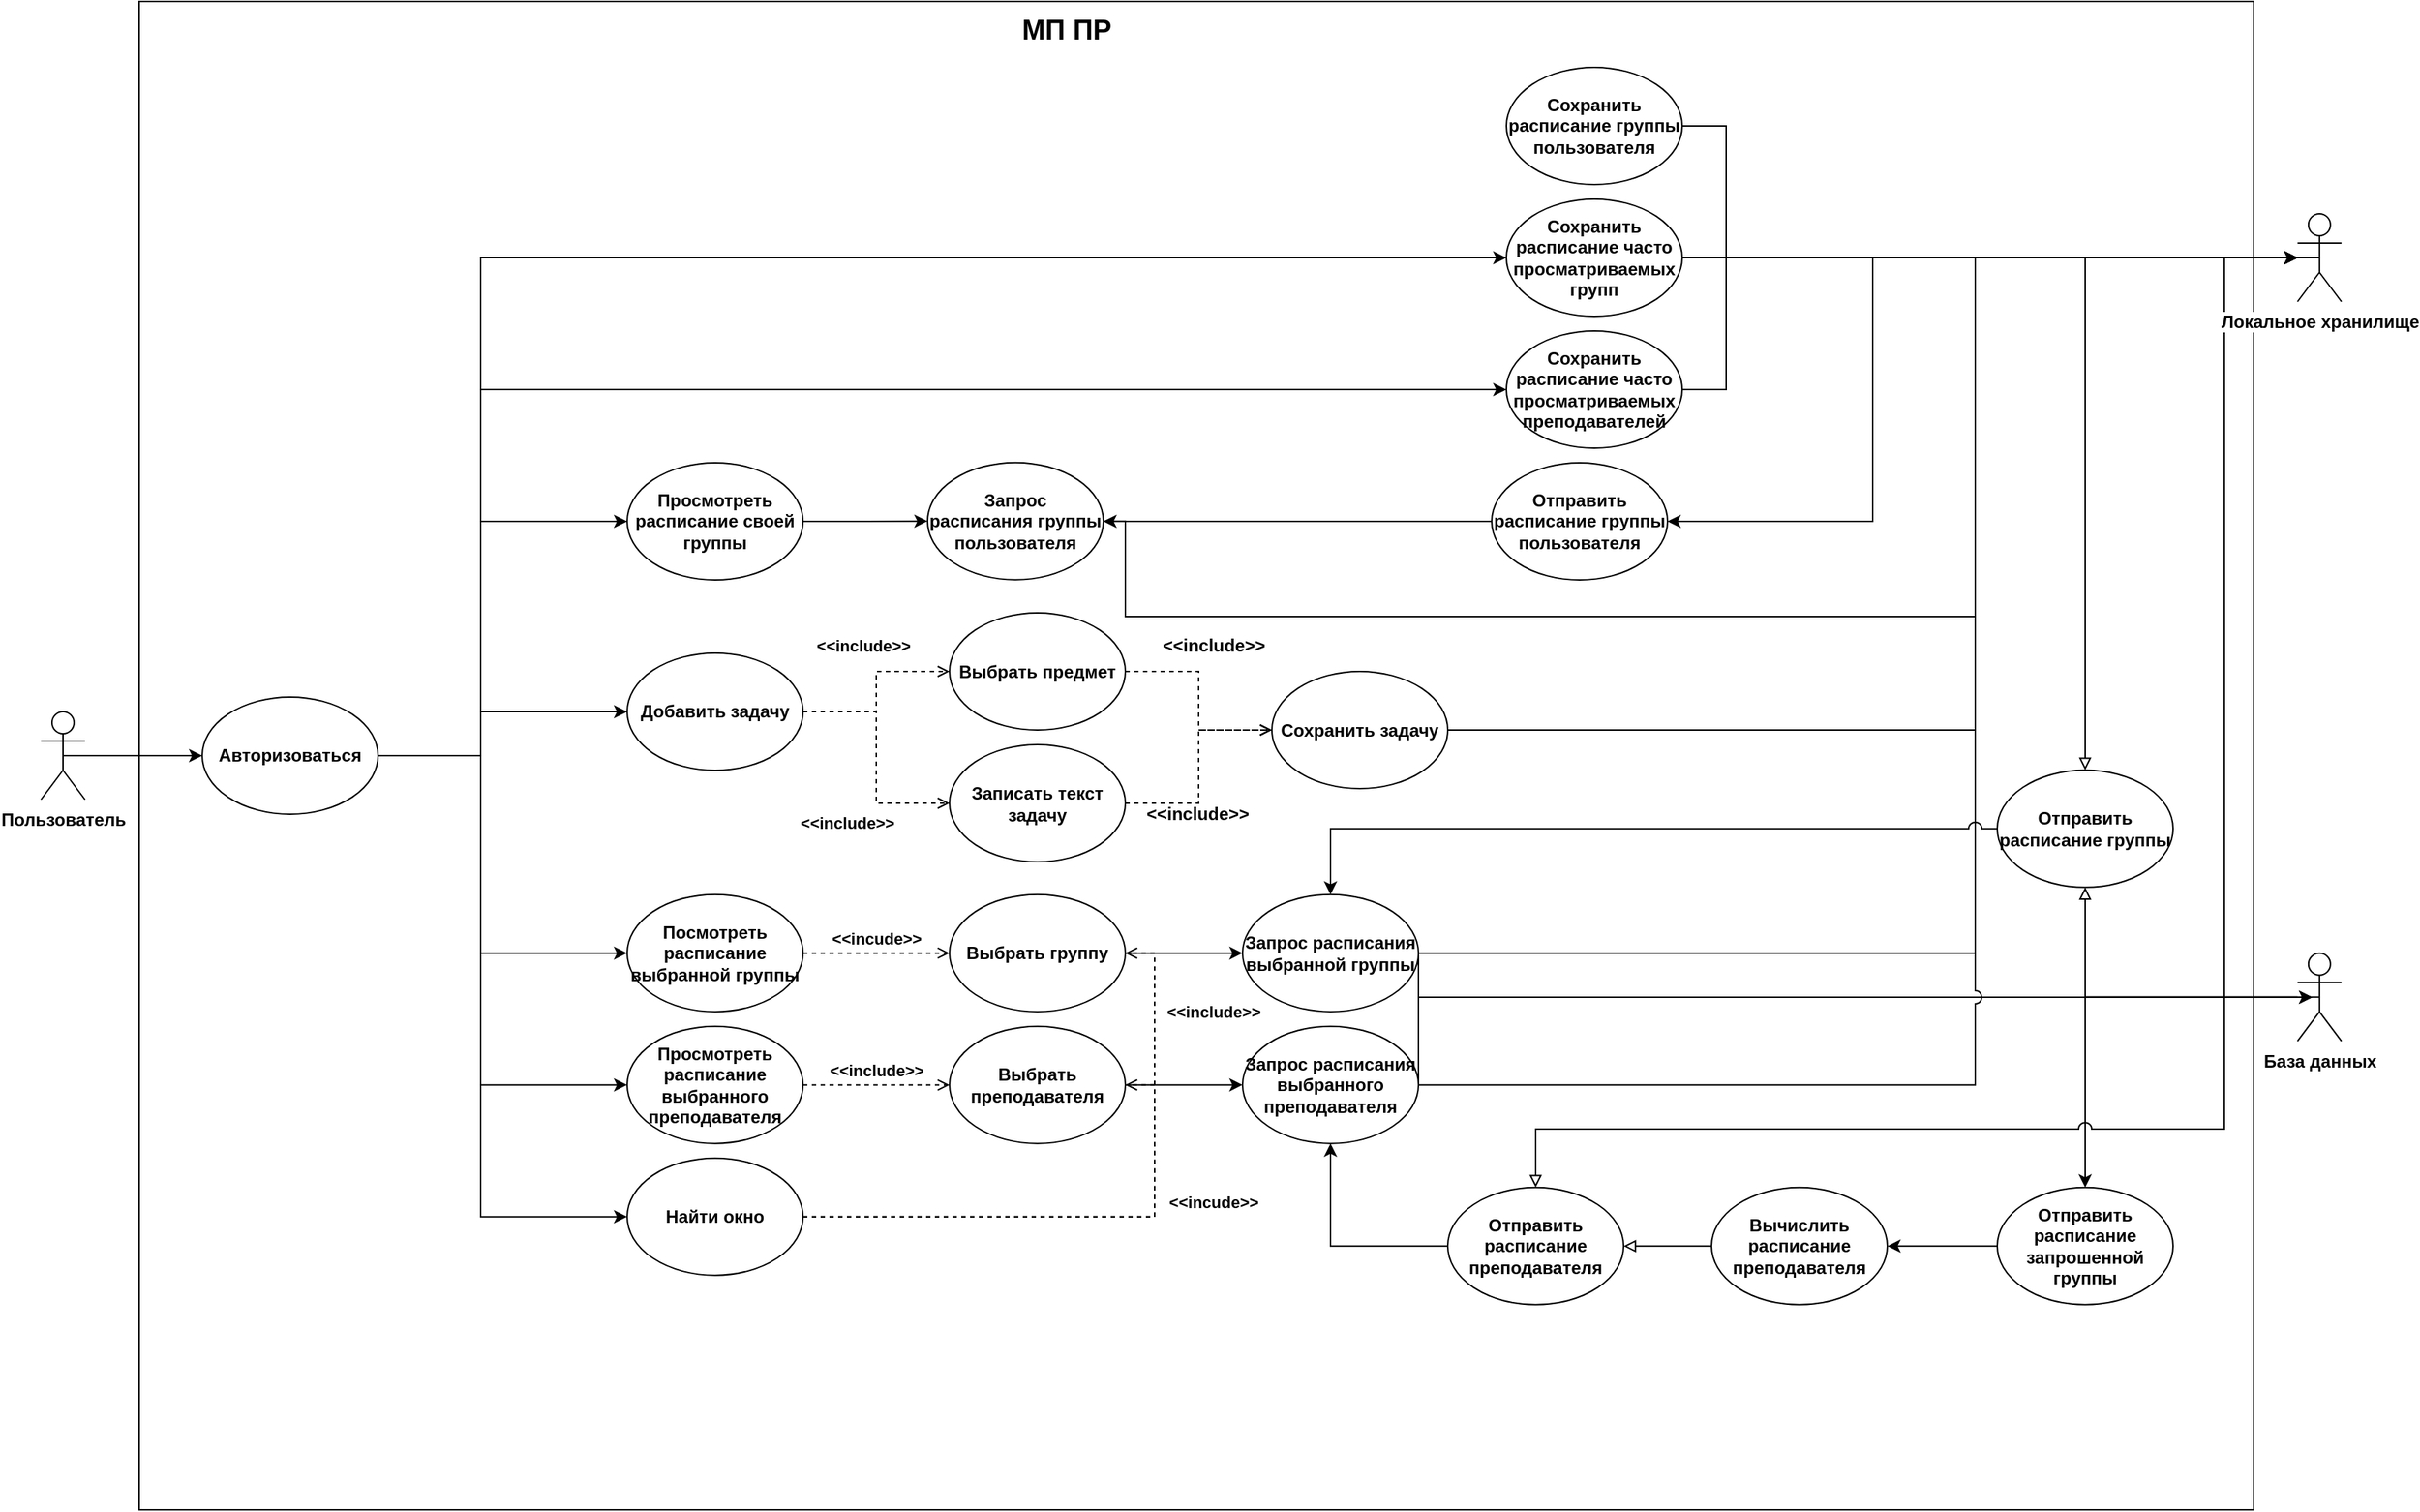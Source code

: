 <mxfile version="12.1.3" type="device" pages="1"><diagram id="CBeRarAPu6nTucjNaL4V" name="Page-1"><mxGraphModel dx="2118" dy="1228" grid="1" gridSize="10" guides="1" tooltips="1" connect="1" arrows="1" fold="1" page="1" pageScale="1" pageWidth="827" pageHeight="1169" math="0" shadow="0"><root><mxCell id="0"/><mxCell id="1" parent="0"/><mxCell id="Xhr6i_xwOoN4h1MZ2CVT-1" value="" style="rounded=0;whiteSpace=wrap;html=1;fillColor=none;fontStyle=1" parent="1" vertex="1"><mxGeometry x="107" y="30" width="1443" height="1030" as="geometry"/></mxCell><mxCell id="Xhr6i_xwOoN4h1MZ2CVT-2" value="МП ПР" style="text;html=1;strokeColor=none;fillColor=none;align=center;verticalAlign=middle;whiteSpace=wrap;rounded=0;fontSize=19;fontStyle=1" parent="1" vertex="1"><mxGeometry x="705" y="40" width="70" height="20" as="geometry"/></mxCell><mxCell id="Xhr6i_xwOoN4h1MZ2CVT-37" style="edgeStyle=orthogonalEdgeStyle;rounded=0;orthogonalLoop=1;jettySize=auto;html=1;exitX=0.5;exitY=0.5;exitDx=0;exitDy=0;exitPerimeter=0;entryX=0;entryY=0.5;entryDx=0;entryDy=0;endArrow=classic;endFill=1;fontStyle=1" parent="1" source="Xhr6i_xwOoN4h1MZ2CVT-3" target="Xhr6i_xwOoN4h1MZ2CVT-36" edge="1"><mxGeometry relative="1" as="geometry"/></mxCell><mxCell id="Xhr6i_xwOoN4h1MZ2CVT-3" value="Пользователь" style="shape=umlActor;verticalLabelPosition=bottom;labelBackgroundColor=#ffffff;verticalAlign=top;html=1;outlineConnect=0;fillColor=none;fontStyle=1" parent="1" vertex="1"><mxGeometry x="40" y="515" width="30" height="60" as="geometry"/></mxCell><mxCell id="egfZTGZz4ETLp-A8kdP0-18" style="edgeStyle=orthogonalEdgeStyle;rounded=0;comic=0;jumpStyle=none;jumpSize=9;orthogonalLoop=1;jettySize=auto;html=1;exitX=1;exitY=0.5;exitDx=0;exitDy=0;entryX=0;entryY=0.5;entryDx=0;entryDy=0;shadow=0;startArrow=none;startFill=0;endArrow=classic;endFill=1;fontStyle=1" parent="1" source="Xhr6i_xwOoN4h1MZ2CVT-6" target="egfZTGZz4ETLp-A8kdP0-7" edge="1"><mxGeometry relative="1" as="geometry"/></mxCell><mxCell id="Xhr6i_xwOoN4h1MZ2CVT-6" value="&lt;span&gt;Просмотреть расписание своей группы&lt;/span&gt;" style="ellipse;whiteSpace=wrap;html=1;fillColor=#ffffff;fontStyle=1" parent="1" vertex="1"><mxGeometry x="440" y="345" width="120" height="80" as="geometry"/></mxCell><mxCell id="Xhr6i_xwOoN4h1MZ2CVT-53" value="" style="edgeStyle=orthogonalEdgeStyle;rounded=0;orthogonalLoop=1;jettySize=auto;html=1;entryX=0;entryY=0.5;entryDx=0;entryDy=0;endArrow=classic;endFill=1;exitX=1;exitY=0.5;exitDx=0;exitDy=0;startArrow=none;startFill=0;fontStyle=1" parent="1" source="Xhr6i_xwOoN4h1MZ2CVT-36" target="Xhr6i_xwOoN4h1MZ2CVT-6" edge="1"><mxGeometry x="0.714" relative="1" as="geometry"><Array as="points"><mxPoint x="340" y="545"/><mxPoint x="340" y="385"/></Array><mxPoint as="offset"/></mxGeometry></mxCell><mxCell id="Xhr6i_xwOoN4h1MZ2CVT-54" value="" style="edgeStyle=orthogonalEdgeStyle;rounded=0;orthogonalLoop=1;jettySize=auto;html=1;exitX=1;exitY=0.5;exitDx=0;exitDy=0;entryX=0;entryY=0.5;entryDx=0;entryDy=0;endArrow=classic;endFill=1;startArrow=none;startFill=0;fontStyle=1" parent="1" source="Xhr6i_xwOoN4h1MZ2CVT-36" target="Xhr6i_xwOoN4h1MZ2CVT-41" edge="1"><mxGeometry x="0.615" relative="1" as="geometry"><Array as="points"><mxPoint x="340" y="545"/><mxPoint x="340" y="680"/></Array><mxPoint as="offset"/></mxGeometry></mxCell><mxCell id="Xhr6i_xwOoN4h1MZ2CVT-55" value="" style="edgeStyle=orthogonalEdgeStyle;rounded=0;orthogonalLoop=1;jettySize=auto;html=1;exitX=1;exitY=0.5;exitDx=0;exitDy=0;entryX=0;entryY=0.5;entryDx=0;entryDy=0;endArrow=classic;endFill=1;startArrow=none;startFill=0;fontStyle=1" parent="1" source="Xhr6i_xwOoN4h1MZ2CVT-36" target="Xhr6i_xwOoN4h1MZ2CVT-39" edge="1"><mxGeometry x="0.412" relative="1" as="geometry"><mxPoint as="offset"/><Array as="points"><mxPoint x="340" y="545"/><mxPoint x="340" y="770"/></Array></mxGeometry></mxCell><mxCell id="Xhr6i_xwOoN4h1MZ2CVT-56" value="" style="edgeStyle=orthogonalEdgeStyle;rounded=0;orthogonalLoop=1;jettySize=auto;html=1;exitX=1;exitY=0.5;exitDx=0;exitDy=0;entryX=0;entryY=0.5;entryDx=0;entryDy=0;endArrow=classic;endFill=1;startArrow=none;startFill=0;fontStyle=1" parent="1" source="Xhr6i_xwOoN4h1MZ2CVT-36" target="Xhr6i_xwOoN4h1MZ2CVT-47" edge="1"><mxGeometry x="0.615" relative="1" as="geometry"><Array as="points"><mxPoint x="340" y="545"/><mxPoint x="340" y="860"/></Array><mxPoint as="offset"/></mxGeometry></mxCell><mxCell id="Xhr6i_xwOoN4h1MZ2CVT-57" value="" style="edgeStyle=orthogonalEdgeStyle;rounded=0;orthogonalLoop=1;jettySize=auto;html=1;exitX=1;exitY=0.5;exitDx=0;exitDy=0;entryX=0;entryY=0.5;entryDx=0;entryDy=0;endArrow=classic;endFill=1;startArrow=none;startFill=0;fontStyle=1" parent="1" source="Xhr6i_xwOoN4h1MZ2CVT-36" target="Xhr6i_xwOoN4h1MZ2CVT-44" edge="1"><mxGeometry x="0.714" relative="1" as="geometry"><Array as="points"><mxPoint x="340" y="545"/><mxPoint x="340" y="515"/></Array><mxPoint as="offset"/></mxGeometry></mxCell><mxCell id="oFzJdQ-MHxHcX5xMDSAt-31" style="edgeStyle=orthogonalEdgeStyle;rounded=0;orthogonalLoop=1;jettySize=auto;html=1;startArrow=none;startFill=0;endArrow=classic;endFill=1;entryX=0;entryY=0.5;entryDx=0;entryDy=0;fontStyle=1" parent="1" source="Xhr6i_xwOoN4h1MZ2CVT-36" target="oFzJdQ-MHxHcX5xMDSAt-15" edge="1"><mxGeometry relative="1" as="geometry"><Array as="points"><mxPoint x="340" y="545"/><mxPoint x="340" y="205"/></Array></mxGeometry></mxCell><mxCell id="oFzJdQ-MHxHcX5xMDSAt-32" style="edgeStyle=orthogonalEdgeStyle;rounded=0;orthogonalLoop=1;jettySize=auto;html=1;exitX=1;exitY=0.5;exitDx=0;exitDy=0;entryX=0;entryY=0.5;entryDx=0;entryDy=0;startArrow=none;startFill=0;endArrow=classic;endFill=1;jumpStyle=arc;fontStyle=1" parent="1" source="Xhr6i_xwOoN4h1MZ2CVT-36" target="oFzJdQ-MHxHcX5xMDSAt-16" edge="1"><mxGeometry relative="1" as="geometry"><Array as="points"><mxPoint x="340" y="545"/><mxPoint x="340" y="295"/></Array></mxGeometry></mxCell><mxCell id="Xhr6i_xwOoN4h1MZ2CVT-36" value="Авторизоваться" style="ellipse;whiteSpace=wrap;html=1;fillColor=#ffffff;fontStyle=1" parent="1" vertex="1"><mxGeometry x="150" y="505" width="120" height="80" as="geometry"/></mxCell><mxCell id="Xhr6i_xwOoN4h1MZ2CVT-38" value="&amp;lt;&amp;lt;include&amp;gt;&amp;gt;" style="edgeStyle=orthogonalEdgeStyle;rounded=0;orthogonalLoop=1;jettySize=auto;html=1;exitX=1;exitY=0.5;exitDx=0;exitDy=0;dashed=1;endArrow=open;endFill=0;fontStyle=1" parent="1" source="Xhr6i_xwOoN4h1MZ2CVT-39" target="Xhr6i_xwOoN4h1MZ2CVT-49" edge="1"><mxGeometry x="0.406" y="23" relative="1" as="geometry"><Array as="points"><mxPoint x="630" y="769.857"/><mxPoint x="630" y="769.857"/></Array><mxPoint x="-20" y="13" as="offset"/></mxGeometry></mxCell><mxCell id="Xhr6i_xwOoN4h1MZ2CVT-39" value="Просмотреть расписание выбранного&lt;br&gt;преподавателя" style="ellipse;whiteSpace=wrap;html=1;fillColor=#ffffff;fontStyle=1" parent="1" vertex="1"><mxGeometry x="440" y="729.857" width="120" height="80" as="geometry"/></mxCell><mxCell id="Xhr6i_xwOoN4h1MZ2CVT-40" value="&amp;lt;&amp;lt;incude&amp;gt;&amp;gt;" style="edgeStyle=orthogonalEdgeStyle;rounded=0;orthogonalLoop=1;jettySize=auto;html=1;exitX=1;exitY=0.5;exitDx=0;exitDy=0;entryX=0;entryY=0.5;entryDx=0;entryDy=0;dashed=1;endArrow=open;endFill=0;fontStyle=1" parent="1" source="Xhr6i_xwOoN4h1MZ2CVT-41" target="Xhr6i_xwOoN4h1MZ2CVT-48" edge="1"><mxGeometry y="10" relative="1" as="geometry"><mxPoint as="offset"/></mxGeometry></mxCell><mxCell id="Xhr6i_xwOoN4h1MZ2CVT-41" value="Посмотреть расписание выбранной группы" style="ellipse;whiteSpace=wrap;html=1;fillColor=#ffffff;fontStyle=1" parent="1" vertex="1"><mxGeometry x="440" y="639.857" width="120" height="80" as="geometry"/></mxCell><mxCell id="Xhr6i_xwOoN4h1MZ2CVT-42" value="&amp;lt;&amp;lt;include&amp;gt;&amp;gt;" style="edgeStyle=orthogonalEdgeStyle;rounded=0;orthogonalLoop=1;jettySize=auto;html=1;entryX=0;entryY=0.5;entryDx=0;entryDy=0;dashed=1;endArrow=open;endFill=0;fontStyle=1" parent="1" source="Xhr6i_xwOoN4h1MZ2CVT-44" target="Xhr6i_xwOoN4h1MZ2CVT-50" edge="1"><mxGeometry x="0.22" y="20" relative="1" as="geometry"><mxPoint x="-10" y="2" as="offset"/></mxGeometry></mxCell><mxCell id="Xhr6i_xwOoN4h1MZ2CVT-43" value="&amp;lt;&amp;lt;include&amp;gt;&amp;gt;" style="edgeStyle=orthogonalEdgeStyle;rounded=0;orthogonalLoop=1;jettySize=auto;html=1;exitX=1;exitY=0.5;exitDx=0;exitDy=0;entryX=0;entryY=0.5;entryDx=0;entryDy=0;dashed=1;endArrow=open;endFill=0;fontStyle=1" parent="1" source="Xhr6i_xwOoN4h1MZ2CVT-44" target="Xhr6i_xwOoN4h1MZ2CVT-51" edge="1"><mxGeometry x="0.387" y="-24" relative="1" as="geometry"><mxPoint x="-20" y="-11" as="offset"/></mxGeometry></mxCell><mxCell id="Xhr6i_xwOoN4h1MZ2CVT-44" value="&lt;span&gt;Добавить задачу&lt;/span&gt;" style="ellipse;whiteSpace=wrap;html=1;fillColor=#ffffff;fontStyle=1" parent="1" vertex="1"><mxGeometry x="440" y="475" width="120" height="80" as="geometry"/></mxCell><mxCell id="Xhr6i_xwOoN4h1MZ2CVT-45" value="&amp;lt;&amp;lt;include&amp;gt;&amp;gt;" style="edgeStyle=orthogonalEdgeStyle;rounded=0;orthogonalLoop=1;jettySize=auto;html=1;entryX=1;entryY=0.5;entryDx=0;entryDy=0;endArrow=open;endFill=0;dashed=1;fontStyle=1" parent="1" source="Xhr6i_xwOoN4h1MZ2CVT-47" target="Xhr6i_xwOoN4h1MZ2CVT-48" edge="1"><mxGeometry x="0.909" y="56" relative="1" as="geometry"><mxPoint x="40" y="-16" as="offset"/></mxGeometry></mxCell><mxCell id="Xhr6i_xwOoN4h1MZ2CVT-46" value="&amp;lt;&amp;lt;incude&amp;gt;&amp;gt;" style="edgeStyle=orthogonalEdgeStyle;rounded=0;orthogonalLoop=1;jettySize=auto;html=1;exitX=1;exitY=0.5;exitDx=0;exitDy=0;entryX=1;entryY=0.5;entryDx=0;entryDy=0;dashed=1;endArrow=open;endFill=0;fontStyle=1" parent="1" source="Xhr6i_xwOoN4h1MZ2CVT-47" target="Xhr6i_xwOoN4h1MZ2CVT-49" edge="1"><mxGeometry x="0.37" y="41" relative="1" as="geometry"><Array as="points"><mxPoint x="800" y="859.857"/><mxPoint x="800" y="769.857"/></Array><mxPoint x="81" y="-10" as="offset"/></mxGeometry></mxCell><mxCell id="Xhr6i_xwOoN4h1MZ2CVT-47" value="Найти окно" style="ellipse;whiteSpace=wrap;html=1;fillColor=#ffffff;fontStyle=1" parent="1" vertex="1"><mxGeometry x="440" y="819.857" width="120" height="80" as="geometry"/></mxCell><mxCell id="egfZTGZz4ETLp-A8kdP0-3" style="edgeStyle=orthogonalEdgeStyle;rounded=0;comic=0;jumpStyle=none;jumpSize=9;orthogonalLoop=1;jettySize=auto;html=1;entryX=0;entryY=0.5;entryDx=0;entryDy=0;shadow=0;startArrow=none;startFill=0;endArrow=classic;endFill=1;fontStyle=1" parent="1" source="Xhr6i_xwOoN4h1MZ2CVT-48" target="egfZTGZz4ETLp-A8kdP0-2" edge="1"><mxGeometry relative="1" as="geometry"/></mxCell><mxCell id="Xhr6i_xwOoN4h1MZ2CVT-48" value="Выбрать группу" style="ellipse;whiteSpace=wrap;html=1;fillColor=#ffffff;fontStyle=1" parent="1" vertex="1"><mxGeometry x="660" y="639.857" width="120" height="80" as="geometry"/></mxCell><mxCell id="egfZTGZz4ETLp-A8kdP0-5" style="edgeStyle=orthogonalEdgeStyle;rounded=0;comic=0;jumpStyle=none;jumpSize=9;orthogonalLoop=1;jettySize=auto;html=1;entryX=0;entryY=0.5;entryDx=0;entryDy=0;shadow=0;startArrow=none;startFill=0;endArrow=classic;endFill=1;fontStyle=1" parent="1" source="Xhr6i_xwOoN4h1MZ2CVT-49" target="egfZTGZz4ETLp-A8kdP0-4" edge="1"><mxGeometry relative="1" as="geometry"/></mxCell><mxCell id="Xhr6i_xwOoN4h1MZ2CVT-49" value="Выбрать преподавателя" style="ellipse;whiteSpace=wrap;html=1;fillColor=#ffffff;fontStyle=1" parent="1" vertex="1"><mxGeometry x="660" y="729.857" width="120" height="80" as="geometry"/></mxCell><mxCell id="oFzJdQ-MHxHcX5xMDSAt-37" style="edgeStyle=orthogonalEdgeStyle;rounded=0;orthogonalLoop=1;jettySize=auto;html=1;exitX=1;exitY=0.5;exitDx=0;exitDy=0;entryX=0;entryY=0.5;entryDx=0;entryDy=0;dashed=1;startArrow=none;startFill=0;endArrow=open;endFill=0;fontStyle=1" parent="1" source="Xhr6i_xwOoN4h1MZ2CVT-50" target="oFzJdQ-MHxHcX5xMDSAt-36" edge="1"><mxGeometry relative="1" as="geometry"/></mxCell><mxCell id="oFzJdQ-MHxHcX5xMDSAt-40" value="&amp;lt;&amp;lt;include&amp;gt;&amp;gt;" style="text;html=1;resizable=0;points=[];align=center;verticalAlign=middle;labelBackgroundColor=#ffffff;fontStyle=1" parent="oFzJdQ-MHxHcX5xMDSAt-37" vertex="1" connectable="0"><mxGeometry x="-0.422" y="-1" relative="1" as="geometry"><mxPoint x="19.5" y="-18.597" as="offset"/></mxGeometry></mxCell><mxCell id="Xhr6i_xwOoN4h1MZ2CVT-50" value="Выбрать предмет" style="ellipse;whiteSpace=wrap;html=1;fillColor=#ffffff;fontStyle=1" parent="1" vertex="1"><mxGeometry x="660" y="447.5" width="120" height="80" as="geometry"/></mxCell><mxCell id="oFzJdQ-MHxHcX5xMDSAt-39" style="edgeStyle=orthogonalEdgeStyle;rounded=0;orthogonalLoop=1;jettySize=auto;html=1;exitX=1;exitY=0.5;exitDx=0;exitDy=0;entryX=0;entryY=0.5;entryDx=0;entryDy=0;dashed=1;startArrow=none;startFill=0;endArrow=open;endFill=0;fontStyle=1" parent="1" source="Xhr6i_xwOoN4h1MZ2CVT-51" target="oFzJdQ-MHxHcX5xMDSAt-36" edge="1"><mxGeometry relative="1" as="geometry"/></mxCell><mxCell id="oFzJdQ-MHxHcX5xMDSAt-41" value="&amp;lt;&amp;lt;include&amp;gt;&amp;gt;" style="text;html=1;resizable=0;points=[];align=center;verticalAlign=middle;labelBackgroundColor=#ffffff;fontStyle=1" parent="oFzJdQ-MHxHcX5xMDSAt-39" vertex="1" connectable="0"><mxGeometry x="-0.57" y="1" relative="1" as="geometry"><mxPoint x="16.5" y="8.5" as="offset"/></mxGeometry></mxCell><mxCell id="Xhr6i_xwOoN4h1MZ2CVT-51" value="Записать текст задачу" style="ellipse;whiteSpace=wrap;html=1;fillColor=#ffffff;fontStyle=1" parent="1" vertex="1"><mxGeometry x="660" y="537.5" width="120" height="80" as="geometry"/></mxCell><mxCell id="oFzJdQ-MHxHcX5xMDSAt-13" style="edgeStyle=orthogonalEdgeStyle;orthogonalLoop=1;jettySize=auto;html=1;rounded=0;comic=0;jumpStyle=arc;jumpSize=9;shadow=0;snapToPoint=0;fixDash=0;backgroundOutline=0;arcSize=20;fontStyle=1" parent="1" source="oFzJdQ-MHxHcX5xMDSAt-1" target="oFzJdQ-MHxHcX5xMDSAt-9" edge="1"><mxGeometry relative="1" as="geometry"/></mxCell><mxCell id="egfZTGZz4ETLp-A8kdP0-21" style="edgeStyle=orthogonalEdgeStyle;rounded=0;comic=0;jumpStyle=none;jumpSize=9;orthogonalLoop=1;jettySize=auto;html=1;exitX=0.5;exitY=0.5;exitDx=0;exitDy=0;exitPerimeter=0;entryX=0.5;entryY=1;entryDx=0;entryDy=0;shadow=0;startArrow=none;startFill=0;endArrow=block;endFill=0;fontStyle=1" parent="1" source="oFzJdQ-MHxHcX5xMDSAt-1" target="egfZTGZz4ETLp-A8kdP0-19" edge="1"><mxGeometry relative="1" as="geometry"/></mxCell><mxCell id="oFzJdQ-MHxHcX5xMDSAt-1" value="База данных" style="shape=umlActor;verticalLabelPosition=bottom;labelBackgroundColor=#ffffff;verticalAlign=top;html=1;outlineConnect=0;fillColor=none;fontStyle=1" parent="1" vertex="1"><mxGeometry x="1579.909" y="679.903" width="30" height="60" as="geometry"/></mxCell><mxCell id="oFzJdQ-MHxHcX5xMDSAt-17" style="edgeStyle=orthogonalEdgeStyle;rounded=0;orthogonalLoop=1;jettySize=auto;html=1;entryX=1;entryY=0.5;entryDx=0;entryDy=0;startArrow=classic;startFill=1;endArrow=none;endFill=0;fontStyle=1" parent="1" source="oFzJdQ-MHxHcX5xMDSAt-5" target="oFzJdQ-MHxHcX5xMDSAt-15" edge="1"><mxGeometry relative="1" as="geometry"/></mxCell><mxCell id="oFzJdQ-MHxHcX5xMDSAt-19" style="edgeStyle=orthogonalEdgeStyle;rounded=0;orthogonalLoop=1;jettySize=auto;html=1;entryX=1;entryY=0.5;entryDx=0;entryDy=0;startArrow=classic;startFill=1;endArrow=none;endFill=0;fontStyle=1" parent="1" source="oFzJdQ-MHxHcX5xMDSAt-5" target="oFzJdQ-MHxHcX5xMDSAt-14" edge="1"><mxGeometry relative="1" as="geometry"><Array as="points"><mxPoint x="1190" y="205"/><mxPoint x="1190" y="115"/></Array></mxGeometry></mxCell><mxCell id="oFzJdQ-MHxHcX5xMDSAt-20" style="edgeStyle=orthogonalEdgeStyle;rounded=0;orthogonalLoop=1;jettySize=auto;html=1;entryX=1;entryY=0.5;entryDx=0;entryDy=0;startArrow=classic;startFill=1;endArrow=none;endFill=0;fontStyle=1" parent="1" source="oFzJdQ-MHxHcX5xMDSAt-5" target="oFzJdQ-MHxHcX5xMDSAt-16" edge="1"><mxGeometry relative="1" as="geometry"><Array as="points"><mxPoint x="1190" y="205"/><mxPoint x="1190" y="295"/></Array></mxGeometry></mxCell><mxCell id="oFzJdQ-MHxHcX5xMDSAt-23" style="edgeStyle=orthogonalEdgeStyle;rounded=0;orthogonalLoop=1;jettySize=auto;html=1;entryX=1;entryY=0.5;entryDx=0;entryDy=0;fontStyle=1" parent="1" source="oFzJdQ-MHxHcX5xMDSAt-5" target="oFzJdQ-MHxHcX5xMDSAt-21" edge="1"><mxGeometry relative="1" as="geometry"><Array as="points"><mxPoint x="1290" y="205"/><mxPoint x="1290" y="385"/></Array></mxGeometry></mxCell><mxCell id="oFzJdQ-MHxHcX5xMDSAt-44" style="edgeStyle=orthogonalEdgeStyle;rounded=0;orthogonalLoop=1;jettySize=auto;html=1;entryX=1;entryY=0.5;entryDx=0;entryDy=0;startArrow=classic;startFill=1;endArrow=none;endFill=0;fontStyle=1" parent="1" source="oFzJdQ-MHxHcX5xMDSAt-5" target="oFzJdQ-MHxHcX5xMDSAt-36" edge="1"><mxGeometry relative="1" as="geometry"><Array as="points"><mxPoint x="1360" y="205"/><mxPoint x="1360" y="527"/></Array></mxGeometry></mxCell><mxCell id="egfZTGZz4ETLp-A8kdP0-20" style="edgeStyle=orthogonalEdgeStyle;rounded=0;comic=0;jumpStyle=none;jumpSize=9;orthogonalLoop=1;jettySize=auto;html=1;exitX=0.5;exitY=0.5;exitDx=0;exitDy=0;exitPerimeter=0;entryX=0.5;entryY=0;entryDx=0;entryDy=0;shadow=0;startArrow=none;startFill=0;endArrow=block;endFill=0;fontStyle=1" parent="1" source="oFzJdQ-MHxHcX5xMDSAt-5" target="egfZTGZz4ETLp-A8kdP0-19" edge="1"><mxGeometry relative="1" as="geometry"/></mxCell><mxCell id="egfZTGZz4ETLp-A8kdP0-23" style="edgeStyle=orthogonalEdgeStyle;rounded=0;comic=0;jumpStyle=arc;jumpSize=9;orthogonalLoop=1;jettySize=auto;html=1;exitX=0.5;exitY=0.5;exitDx=0;exitDy=0;exitPerimeter=0;entryX=0.5;entryY=0;entryDx=0;entryDy=0;shadow=0;startArrow=none;startFill=0;endArrow=block;endFill=0;fontStyle=1" parent="1" source="oFzJdQ-MHxHcX5xMDSAt-5" target="oFzJdQ-MHxHcX5xMDSAt-54" edge="1"><mxGeometry relative="1" as="geometry"><Array as="points"><mxPoint x="1530" y="205"/><mxPoint x="1530" y="800"/><mxPoint x="1060" y="800"/></Array></mxGeometry></mxCell><mxCell id="oFzJdQ-MHxHcX5xMDSAt-5" value="Локальное хранилище" style="shape=umlActor;verticalLabelPosition=bottom;labelBackgroundColor=#ffffff;verticalAlign=top;html=1;outlineConnect=0;fillColor=none;fontStyle=1" parent="1" vertex="1"><mxGeometry x="1579.909" y="175" width="30" height="60" as="geometry"/></mxCell><mxCell id="oFzJdQ-MHxHcX5xMDSAt-56" style="edgeStyle=orthogonalEdgeStyle;rounded=0;orthogonalLoop=1;jettySize=auto;html=1;entryX=1;entryY=0.5;entryDx=0;entryDy=0;startArrow=none;startFill=0;endArrow=classic;endFill=1;fontStyle=1" parent="1" source="oFzJdQ-MHxHcX5xMDSAt-9" target="oFzJdQ-MHxHcX5xMDSAt-55" edge="1"><mxGeometry relative="1" as="geometry"/></mxCell><mxCell id="oFzJdQ-MHxHcX5xMDSAt-9" value="Отправить расписание запрошенной группы" style="ellipse;whiteSpace=wrap;html=1;fillColor=#ffffff;fontStyle=1" parent="1" vertex="1"><mxGeometry x="1375" y="839.903" width="120" height="80" as="geometry"/></mxCell><mxCell id="oFzJdQ-MHxHcX5xMDSAt-14" value="Сохранить расписание группы пользователя" style="ellipse;whiteSpace=wrap;html=1;fillColor=#ffffff;fontStyle=1" parent="1" vertex="1"><mxGeometry x="1040" y="75" width="120" height="80" as="geometry"/></mxCell><mxCell id="oFzJdQ-MHxHcX5xMDSAt-15" value="Сохранить расписание часто просматриваемых групп" style="ellipse;whiteSpace=wrap;html=1;fillColor=#ffffff;fontStyle=1" parent="1" vertex="1"><mxGeometry x="1040" y="165" width="120" height="80" as="geometry"/></mxCell><mxCell id="oFzJdQ-MHxHcX5xMDSAt-16" value="Сохранить расписание часто просматриваемых преподавателей" style="ellipse;whiteSpace=wrap;html=1;fillColor=#ffffff;fontStyle=1" parent="1" vertex="1"><mxGeometry x="1040" y="255" width="120" height="80" as="geometry"/></mxCell><mxCell id="IEoQiUzBQbDTg05V0kj4-1" style="edgeStyle=orthogonalEdgeStyle;rounded=0;orthogonalLoop=1;jettySize=auto;html=1;fontStyle=1" edge="1" parent="1" source="oFzJdQ-MHxHcX5xMDSAt-21" target="egfZTGZz4ETLp-A8kdP0-7"><mxGeometry relative="1" as="geometry"><Array as="points"><mxPoint x="950" y="385"/><mxPoint x="950" y="385"/></Array></mxGeometry></mxCell><mxCell id="oFzJdQ-MHxHcX5xMDSAt-21" value="Отправить расписание группы пользователя" style="ellipse;whiteSpace=wrap;html=1;fillColor=#ffffff;fontStyle=1" parent="1" vertex="1"><mxGeometry x="1030" y="345" width="120" height="80" as="geometry"/></mxCell><mxCell id="oFzJdQ-MHxHcX5xMDSAt-36" value="Сохранить задачу" style="ellipse;whiteSpace=wrap;html=1;fillColor=#ffffff;fontStyle=1" parent="1" vertex="1"><mxGeometry x="880" y="487.5" width="120" height="80" as="geometry"/></mxCell><mxCell id="egfZTGZz4ETLp-A8kdP0-24" style="edgeStyle=orthogonalEdgeStyle;rounded=0;comic=0;jumpStyle=none;jumpSize=9;orthogonalLoop=1;jettySize=auto;html=1;shadow=0;startArrow=none;startFill=0;endArrow=classic;endFill=1;fontStyle=1" parent="1" source="oFzJdQ-MHxHcX5xMDSAt-54" target="egfZTGZz4ETLp-A8kdP0-4" edge="1"><mxGeometry relative="1" as="geometry"/></mxCell><mxCell id="oFzJdQ-MHxHcX5xMDSAt-54" value="Отправить расписание преподавателя" style="ellipse;whiteSpace=wrap;html=1;fillColor=#ffffff;fontStyle=1" parent="1" vertex="1"><mxGeometry x="1000" y="839.903" width="120" height="80" as="geometry"/></mxCell><mxCell id="oFzJdQ-MHxHcX5xMDSAt-59" style="edgeStyle=orthogonalEdgeStyle;rounded=0;orthogonalLoop=1;jettySize=auto;html=1;entryX=1;entryY=0.5;entryDx=0;entryDy=0;startArrow=none;startFill=0;endArrow=block;endFill=0;fontStyle=1" parent="1" source="oFzJdQ-MHxHcX5xMDSAt-55" target="oFzJdQ-MHxHcX5xMDSAt-54" edge="1"><mxGeometry relative="1" as="geometry"/></mxCell><mxCell id="oFzJdQ-MHxHcX5xMDSAt-55" value="Вычислить расписание преподавателя" style="ellipse;whiteSpace=wrap;html=1;fillColor=#ffffff;fontStyle=1" parent="1" vertex="1"><mxGeometry x="1180" y="839.903" width="120" height="80" as="geometry"/></mxCell><mxCell id="egfZTGZz4ETLp-A8kdP0-12" style="edgeStyle=orthogonalEdgeStyle;rounded=0;comic=0;jumpStyle=none;jumpSize=9;orthogonalLoop=1;jettySize=auto;html=1;shadow=0;startArrow=none;startFill=0;endArrow=classic;endFill=1;fontStyle=1" parent="1" source="egfZTGZz4ETLp-A8kdP0-2" edge="1"><mxGeometry relative="1" as="geometry"><mxPoint x="1580" y="205" as="targetPoint"/><Array as="points"><mxPoint x="1360" y="680"/><mxPoint x="1360" y="205"/></Array></mxGeometry></mxCell><mxCell id="egfZTGZz4ETLp-A8kdP0-16" style="edgeStyle=orthogonalEdgeStyle;rounded=0;comic=0;jumpStyle=none;jumpSize=9;orthogonalLoop=1;jettySize=auto;html=1;shadow=0;startArrow=none;startFill=0;endArrow=classic;endFill=1;exitX=1;exitY=0.5;exitDx=0;exitDy=0;fontStyle=1" parent="1" source="egfZTGZz4ETLp-A8kdP0-2" edge="1"><mxGeometry relative="1" as="geometry"><mxPoint x="1590" y="710" as="targetPoint"/><Array as="points"><mxPoint x="980" y="710"/></Array></mxGeometry></mxCell><mxCell id="egfZTGZz4ETLp-A8kdP0-2" value="Запрос расписания выбранной группы" style="ellipse;whiteSpace=wrap;html=1;fillColor=#ffffff;fontStyle=1" parent="1" vertex="1"><mxGeometry x="860" y="639.857" width="120" height="80" as="geometry"/></mxCell><mxCell id="egfZTGZz4ETLp-A8kdP0-13" style="edgeStyle=orthogonalEdgeStyle;rounded=0;comic=0;jumpStyle=arc;jumpSize=9;orthogonalLoop=1;jettySize=auto;html=1;exitX=1;exitY=0.5;exitDx=0;exitDy=0;shadow=0;startArrow=none;startFill=0;endArrow=classic;endFill=1;fontStyle=1" parent="1" source="egfZTGZz4ETLp-A8kdP0-4" edge="1"><mxGeometry relative="1" as="geometry"><mxPoint x="1580" y="205" as="targetPoint"/><Array as="points"><mxPoint x="1360" y="770"/><mxPoint x="1360" y="205"/></Array></mxGeometry></mxCell><mxCell id="egfZTGZz4ETLp-A8kdP0-17" style="edgeStyle=orthogonalEdgeStyle;rounded=0;comic=0;jumpStyle=none;jumpSize=9;orthogonalLoop=1;jettySize=auto;html=1;exitX=1;exitY=0.5;exitDx=0;exitDy=0;shadow=0;startArrow=none;startFill=0;endArrow=classic;endFill=1;fontStyle=1" parent="1" source="egfZTGZz4ETLp-A8kdP0-4" edge="1"><mxGeometry relative="1" as="geometry"><mxPoint x="1590" y="710" as="targetPoint"/><Array as="points"><mxPoint x="980" y="710"/></Array></mxGeometry></mxCell><mxCell id="egfZTGZz4ETLp-A8kdP0-4" value="Запрос расписания выбранного преподавателя" style="ellipse;whiteSpace=wrap;html=1;fillColor=#ffffff;fontStyle=1" parent="1" vertex="1"><mxGeometry x="860" y="729.857" width="120" height="80" as="geometry"/></mxCell><mxCell id="egfZTGZz4ETLp-A8kdP0-11" style="edgeStyle=orthogonalEdgeStyle;rounded=0;comic=0;jumpStyle=none;jumpSize=9;orthogonalLoop=1;jettySize=auto;html=1;exitX=1;exitY=0.5;exitDx=0;exitDy=0;shadow=0;startArrow=none;startFill=0;endArrow=classic;endFill=1;fontStyle=1" parent="1" source="egfZTGZz4ETLp-A8kdP0-7" edge="1"><mxGeometry relative="1" as="geometry"><mxPoint x="1580" y="205" as="targetPoint"/><Array as="points"><mxPoint x="780" y="450"/><mxPoint x="1360" y="450"/><mxPoint x="1360" y="205"/></Array></mxGeometry></mxCell><mxCell id="egfZTGZz4ETLp-A8kdP0-7" value="Запрос &lt;br&gt;расписания группы пользователя" style="ellipse;whiteSpace=wrap;html=1;fillColor=#ffffff;fontStyle=1" parent="1" vertex="1"><mxGeometry x="645" y="344.857" width="120" height="80" as="geometry"/></mxCell><mxCell id="egfZTGZz4ETLp-A8kdP0-22" style="edgeStyle=orthogonalEdgeStyle;rounded=0;comic=0;jumpStyle=arc;jumpSize=9;orthogonalLoop=1;jettySize=auto;html=1;exitX=0;exitY=0.5;exitDx=0;exitDy=0;shadow=0;startArrow=none;startFill=0;endArrow=classic;endFill=1;fontStyle=1" parent="1" source="egfZTGZz4ETLp-A8kdP0-19" target="egfZTGZz4ETLp-A8kdP0-2" edge="1"><mxGeometry relative="1" as="geometry"/></mxCell><mxCell id="egfZTGZz4ETLp-A8kdP0-19" value="Отправить расписание группы" style="ellipse;whiteSpace=wrap;html=1;fillColor=#ffffff;fontStyle=1" parent="1" vertex="1"><mxGeometry x="1375" y="554.903" width="120" height="80" as="geometry"/></mxCell></root></mxGraphModel></diagram></mxfile>